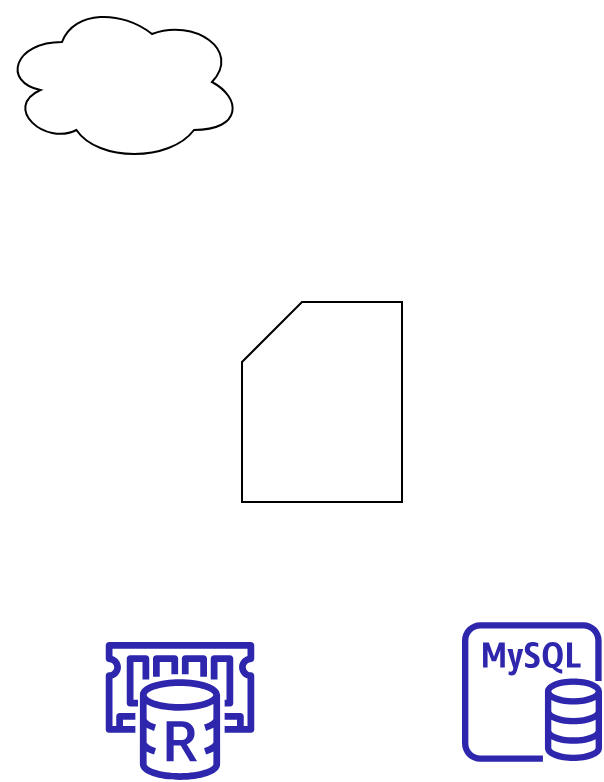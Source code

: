 <mxfile version="20.6.0" type="github">
  <diagram id="-3oNJYo1y9JFqaGFIYrR" name="Page-1">
    <mxGraphModel dx="1422" dy="762" grid="1" gridSize="10" guides="1" tooltips="1" connect="1" arrows="1" fold="1" page="1" pageScale="1" pageWidth="827" pageHeight="1169" math="0" shadow="0">
      <root>
        <mxCell id="0" />
        <mxCell id="1" parent="0" />
        <mxCell id="oIdioxHnqVtKS63g2M5p-2" value="" style="sketch=0;outlineConnect=0;fontColor=#232F3E;gradientColor=none;fillColor=#2E27AD;strokeColor=none;dashed=0;verticalLabelPosition=bottom;verticalAlign=top;align=center;html=1;fontSize=12;fontStyle=0;aspect=fixed;pointerEvents=1;shape=mxgraph.aws4.rds_mysql_instance;" parent="1" vertex="1">
          <mxGeometry x="440" y="450" width="70" height="70" as="geometry" />
        </mxCell>
        <mxCell id="oIdioxHnqVtKS63g2M5p-3" value="" style="sketch=0;outlineConnect=0;fontColor=#232F3E;gradientColor=none;fillColor=#2E27AD;strokeColor=none;dashed=0;verticalLabelPosition=bottom;verticalAlign=top;align=center;html=1;fontSize=12;fontStyle=0;aspect=fixed;pointerEvents=1;shape=mxgraph.aws4.elasticache_for_redis;" parent="1" vertex="1">
          <mxGeometry x="260" y="460" width="78" height="69" as="geometry" />
        </mxCell>
        <mxCell id="X_lQ8KX1vcg-IxsOViSW-1" value="" style="shape=card;whiteSpace=wrap;html=1;" parent="1" vertex="1">
          <mxGeometry x="330" y="290" width="80" height="100" as="geometry" />
        </mxCell>
        <mxCell id="fwiASvLCbY9cwTkBxxiJ-1" value="" style="ellipse;shape=cloud;whiteSpace=wrap;html=1;" vertex="1" parent="1">
          <mxGeometry x="210" y="140" width="120" height="80" as="geometry" />
        </mxCell>
      </root>
    </mxGraphModel>
  </diagram>
</mxfile>
